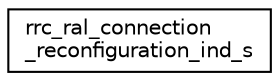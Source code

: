 digraph "Graphical Class Hierarchy"
{
 // LATEX_PDF_SIZE
  edge [fontname="Helvetica",fontsize="10",labelfontname="Helvetica",labelfontsize="10"];
  node [fontname="Helvetica",fontsize="10",shape=record];
  rankdir="LR";
  Node0 [label="rrc_ral_connection\l_reconfiguration_ind_s",height=0.2,width=0.4,color="black", fillcolor="white", style="filled",URL="$structrrc__ral__connection__reconfiguration__ind__s.html",tooltip=" "];
}
